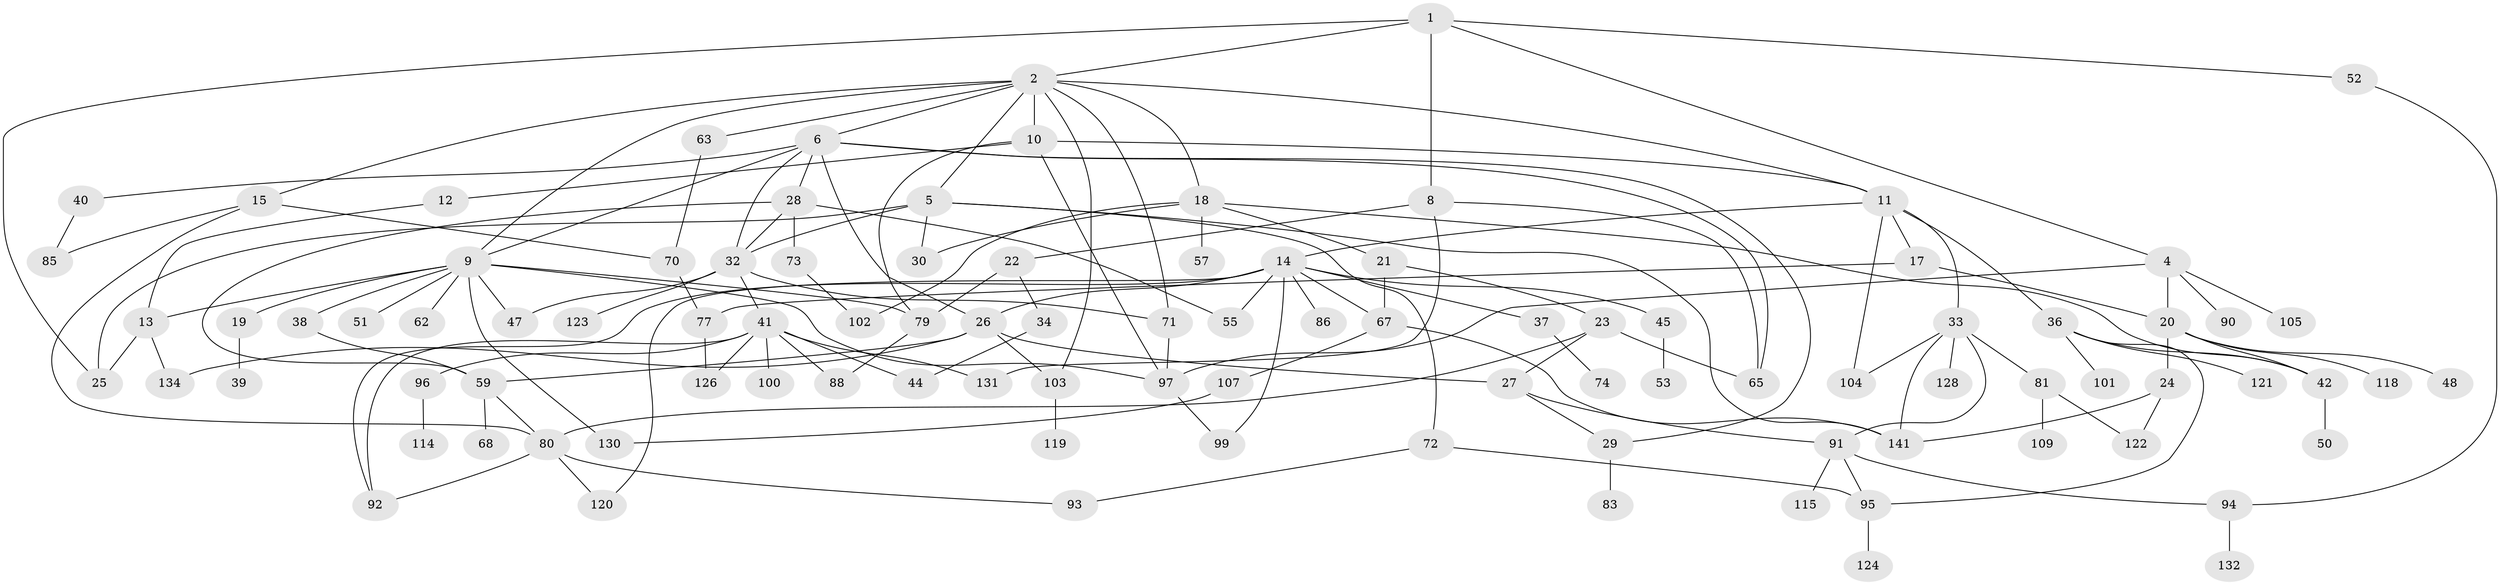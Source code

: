 // original degree distribution, {3: 0.21678321678321677, 8: 0.006993006993006993, 4: 0.13286713286713286, 5: 0.055944055944055944, 7: 0.013986013986013986, 6: 0.055944055944055944, 2: 0.2727272727272727, 1: 0.24475524475524477}
// Generated by graph-tools (version 1.1) at 2025/10/02/27/25 16:10:52]
// undirected, 99 vertices, 152 edges
graph export_dot {
graph [start="1"]
  node [color=gray90,style=filled];
  1 [super="+3"];
  2 [super="+7"];
  4;
  5 [super="+56"];
  6 [super="+31"];
  8 [super="+35"];
  9 [super="+16"];
  10 [super="+58"];
  11 [super="+76"];
  12;
  13;
  14 [super="+69"];
  15 [super="+127"];
  17;
  18 [super="+64"];
  19;
  20 [super="+87"];
  21;
  22 [super="+66"];
  23 [super="+129"];
  24 [super="+75"];
  25 [super="+54"];
  26 [super="+136"];
  27 [super="+84"];
  28 [super="+89"];
  29;
  30;
  32 [super="+82"];
  33 [super="+125"];
  34 [super="+60"];
  36 [super="+43"];
  37 [super="+135"];
  38;
  39;
  40 [super="+142"];
  41 [super="+46"];
  42 [super="+140"];
  44 [super="+49"];
  45;
  47 [super="+112"];
  48;
  50;
  51;
  52 [super="+111"];
  53;
  55;
  57;
  59 [super="+61"];
  62;
  63 [super="+117"];
  65;
  67 [super="+78"];
  68;
  70 [super="+143"];
  71;
  72 [super="+108"];
  73;
  74 [super="+138"];
  77;
  79;
  80 [super="+139"];
  81;
  83;
  85;
  86 [super="+133"];
  88;
  90;
  91 [super="+113"];
  92;
  93;
  94 [super="+98"];
  95 [super="+110"];
  96 [super="+137"];
  97 [super="+106"];
  99;
  100;
  101;
  102;
  103;
  104;
  105 [super="+116"];
  107;
  109;
  114;
  115;
  118;
  119;
  120;
  121;
  122;
  123;
  124;
  126;
  128;
  130;
  131;
  132;
  134;
  141;
  1 -- 2;
  1 -- 25;
  1 -- 8;
  1 -- 4;
  1 -- 52;
  2 -- 5;
  2 -- 6;
  2 -- 10;
  2 -- 63;
  2 -- 71;
  2 -- 103;
  2 -- 18;
  2 -- 9;
  2 -- 11;
  2 -- 15;
  4 -- 90;
  4 -- 105;
  4 -- 20;
  4 -- 97;
  5 -- 30;
  5 -- 25;
  5 -- 32;
  5 -- 72;
  5 -- 141;
  6 -- 28;
  6 -- 29;
  6 -- 40;
  6 -- 65;
  6 -- 9;
  6 -- 32;
  6 -- 26;
  8 -- 22;
  8 -- 65;
  8 -- 131;
  9 -- 62;
  9 -- 47;
  9 -- 13;
  9 -- 79;
  9 -- 97;
  9 -- 130;
  9 -- 51;
  9 -- 19;
  9 -- 38;
  10 -- 11;
  10 -- 12;
  10 -- 97;
  10 -- 79;
  11 -- 14;
  11 -- 17;
  11 -- 33;
  11 -- 36;
  11 -- 104;
  12 -- 13;
  13 -- 25;
  13 -- 134;
  14 -- 26;
  14 -- 37;
  14 -- 45;
  14 -- 55;
  14 -- 67;
  14 -- 99;
  14 -- 86;
  14 -- 120;
  14 -- 92;
  15 -- 85;
  15 -- 80;
  15 -- 70;
  17 -- 20;
  17 -- 77;
  18 -- 21;
  18 -- 57;
  18 -- 30;
  18 -- 42;
  18 -- 102;
  19 -- 39;
  20 -- 24;
  20 -- 48;
  20 -- 42;
  20 -- 118;
  21 -- 23;
  21 -- 67;
  22 -- 34;
  22 -- 79;
  23 -- 27;
  23 -- 65;
  23 -- 80;
  24 -- 141;
  24 -- 122;
  26 -- 27;
  26 -- 134;
  26 -- 59;
  26 -- 103;
  27 -- 91;
  27 -- 29;
  28 -- 55;
  28 -- 73;
  28 -- 59;
  28 -- 32;
  29 -- 83;
  32 -- 41;
  32 -- 47;
  32 -- 123;
  32 -- 71;
  33 -- 81;
  33 -- 128;
  33 -- 104;
  33 -- 91;
  33 -- 141;
  34 -- 44;
  36 -- 42;
  36 -- 101;
  36 -- 121;
  36 -- 95;
  37 -- 74;
  38 -- 59;
  40 -- 85;
  41 -- 88;
  41 -- 96;
  41 -- 131;
  41 -- 126;
  41 -- 100;
  41 -- 44;
  41 -- 92;
  42 -- 50;
  45 -- 53;
  52 -- 94;
  59 -- 80;
  59 -- 68;
  63 -- 70;
  67 -- 141;
  67 -- 107;
  70 -- 77;
  71 -- 97;
  72 -- 95;
  72 -- 93;
  73 -- 102;
  77 -- 126;
  79 -- 88;
  80 -- 93;
  80 -- 120;
  80 -- 92;
  81 -- 109;
  81 -- 122;
  91 -- 94;
  91 -- 115;
  91 -- 95;
  94 -- 132;
  95 -- 124;
  96 -- 114;
  97 -- 99;
  103 -- 119;
  107 -- 130;
}
